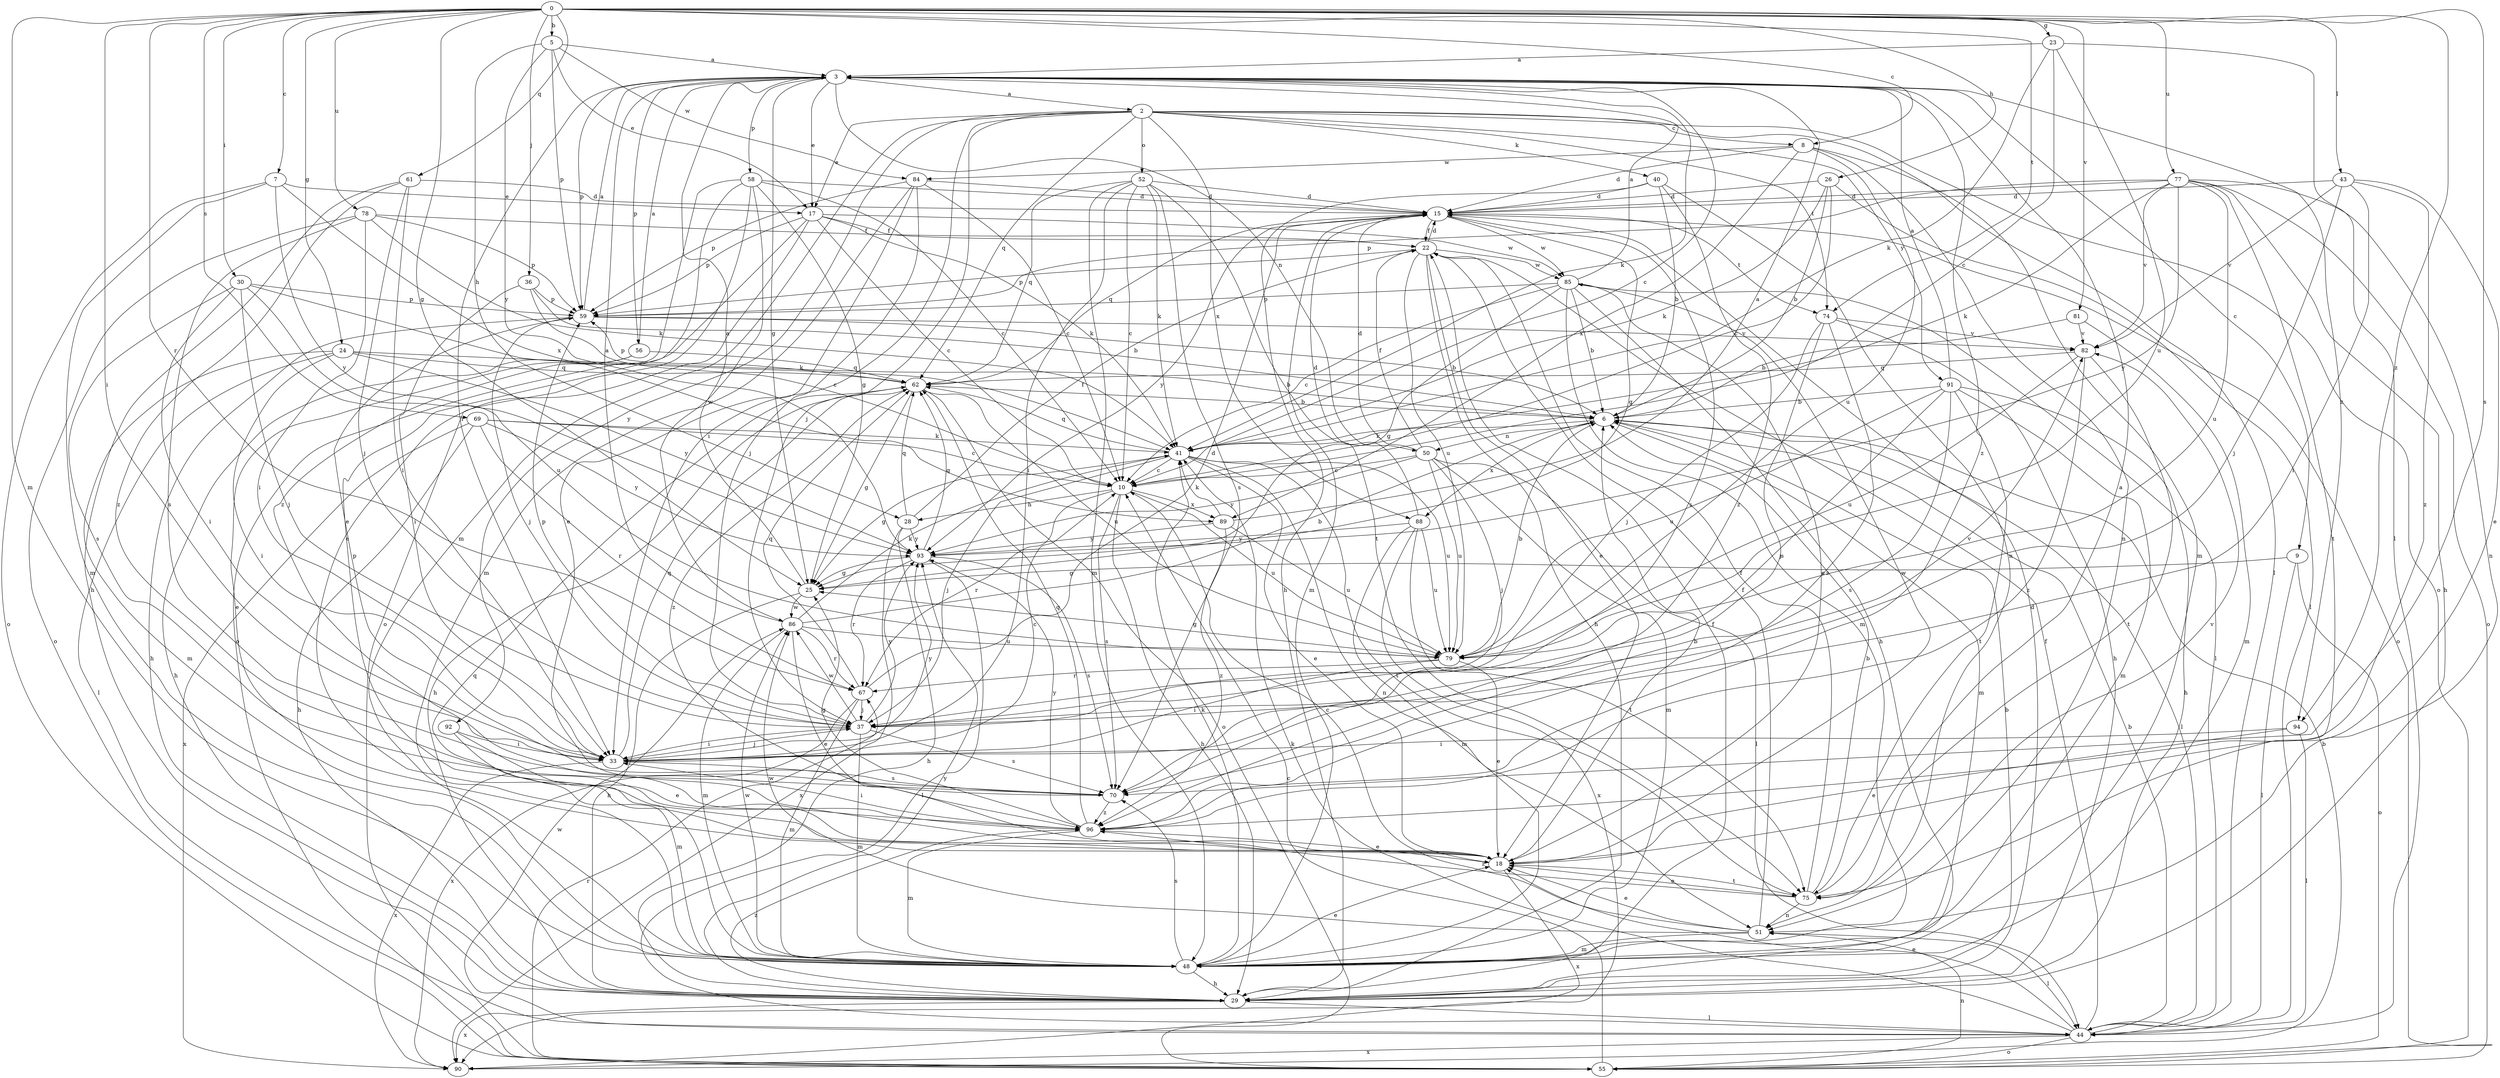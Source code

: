 strict digraph  {
0;
2;
3;
5;
6;
7;
8;
9;
10;
15;
17;
18;
22;
23;
24;
25;
26;
28;
29;
30;
33;
36;
37;
40;
41;
43;
44;
48;
50;
51;
52;
55;
56;
58;
59;
61;
62;
67;
69;
70;
74;
75;
77;
78;
79;
81;
82;
84;
85;
86;
88;
89;
90;
91;
92;
93;
94;
96;
0 -> 5  [label=b];
0 -> 7  [label=c];
0 -> 8  [label=c];
0 -> 23  [label=g];
0 -> 24  [label=g];
0 -> 25  [label=g];
0 -> 26  [label=h];
0 -> 30  [label=i];
0 -> 33  [label=i];
0 -> 36  [label=j];
0 -> 43  [label=l];
0 -> 48  [label=m];
0 -> 61  [label=q];
0 -> 67  [label=r];
0 -> 69  [label=s];
0 -> 70  [label=s];
0 -> 74  [label=t];
0 -> 77  [label=u];
0 -> 78  [label=u];
0 -> 81  [label=v];
0 -> 94  [label=z];
2 -> 8  [label=c];
2 -> 17  [label=e];
2 -> 33  [label=i];
2 -> 37  [label=j];
2 -> 40  [label=k];
2 -> 44  [label=l];
2 -> 48  [label=m];
2 -> 52  [label=o];
2 -> 55  [label=o];
2 -> 62  [label=q];
2 -> 74  [label=t];
2 -> 88  [label=x];
2 -> 91  [label=y];
2 -> 92  [label=y];
3 -> 2  [label=a];
3 -> 9  [label=c];
3 -> 10  [label=c];
3 -> 17  [label=e];
3 -> 25  [label=g];
3 -> 33  [label=i];
3 -> 41  [label=k];
3 -> 50  [label=n];
3 -> 56  [label=p];
3 -> 58  [label=p];
3 -> 59  [label=p];
3 -> 94  [label=z];
3 -> 96  [label=z];
5 -> 3  [label=a];
5 -> 17  [label=e];
5 -> 28  [label=h];
5 -> 59  [label=p];
5 -> 84  [label=w];
5 -> 93  [label=y];
6 -> 41  [label=k];
6 -> 44  [label=l];
6 -> 48  [label=m];
6 -> 50  [label=n];
6 -> 88  [label=x];
7 -> 17  [label=e];
7 -> 48  [label=m];
7 -> 55  [label=o];
7 -> 89  [label=x];
7 -> 93  [label=y];
8 -> 15  [label=d];
8 -> 48  [label=m];
8 -> 51  [label=n];
8 -> 79  [label=u];
8 -> 84  [label=w];
8 -> 89  [label=x];
9 -> 25  [label=g];
9 -> 44  [label=l];
9 -> 55  [label=o];
10 -> 28  [label=h];
10 -> 29  [label=h];
10 -> 67  [label=r];
10 -> 70  [label=s];
10 -> 79  [label=u];
10 -> 89  [label=x];
15 -> 22  [label=f];
15 -> 25  [label=g];
15 -> 48  [label=m];
15 -> 55  [label=o];
15 -> 62  [label=q];
15 -> 70  [label=s];
15 -> 74  [label=t];
15 -> 85  [label=w];
15 -> 93  [label=y];
17 -> 10  [label=c];
17 -> 18  [label=e];
17 -> 22  [label=f];
17 -> 41  [label=k];
17 -> 55  [label=o];
17 -> 59  [label=p];
17 -> 85  [label=w];
18 -> 6  [label=b];
18 -> 75  [label=t];
18 -> 85  [label=w];
18 -> 90  [label=x];
22 -> 15  [label=d];
22 -> 18  [label=e];
22 -> 29  [label=h];
22 -> 59  [label=p];
22 -> 79  [label=u];
22 -> 85  [label=w];
23 -> 3  [label=a];
23 -> 10  [label=c];
23 -> 41  [label=k];
23 -> 44  [label=l];
23 -> 79  [label=u];
24 -> 6  [label=b];
24 -> 33  [label=i];
24 -> 44  [label=l];
24 -> 48  [label=m];
24 -> 62  [label=q];
24 -> 93  [label=y];
25 -> 3  [label=a];
25 -> 29  [label=h];
25 -> 86  [label=w];
26 -> 6  [label=b];
26 -> 10  [label=c];
26 -> 15  [label=d];
26 -> 41  [label=k];
26 -> 44  [label=l];
28 -> 22  [label=f];
28 -> 29  [label=h];
28 -> 62  [label=q];
28 -> 90  [label=x];
28 -> 93  [label=y];
29 -> 6  [label=b];
29 -> 15  [label=d];
29 -> 22  [label=f];
29 -> 44  [label=l];
29 -> 90  [label=x];
29 -> 93  [label=y];
29 -> 96  [label=z];
30 -> 33  [label=i];
30 -> 37  [label=j];
30 -> 41  [label=k];
30 -> 59  [label=p];
30 -> 70  [label=s];
30 -> 79  [label=u];
33 -> 10  [label=c];
33 -> 37  [label=j];
33 -> 62  [label=q];
33 -> 70  [label=s];
33 -> 90  [label=x];
33 -> 93  [label=y];
36 -> 6  [label=b];
36 -> 10  [label=c];
36 -> 33  [label=i];
36 -> 59  [label=p];
37 -> 33  [label=i];
37 -> 48  [label=m];
37 -> 59  [label=p];
37 -> 70  [label=s];
37 -> 82  [label=v];
37 -> 86  [label=w];
37 -> 93  [label=y];
40 -> 6  [label=b];
40 -> 15  [label=d];
40 -> 29  [label=h];
40 -> 51  [label=n];
40 -> 96  [label=z];
41 -> 10  [label=c];
41 -> 18  [label=e];
41 -> 25  [label=g];
41 -> 37  [label=j];
41 -> 51  [label=n];
41 -> 62  [label=q];
41 -> 75  [label=t];
41 -> 79  [label=u];
43 -> 15  [label=d];
43 -> 18  [label=e];
43 -> 33  [label=i];
43 -> 37  [label=j];
43 -> 82  [label=v];
43 -> 96  [label=z];
44 -> 6  [label=b];
44 -> 18  [label=e];
44 -> 22  [label=f];
44 -> 41  [label=k];
44 -> 55  [label=o];
44 -> 86  [label=w];
44 -> 90  [label=x];
48 -> 18  [label=e];
48 -> 29  [label=h];
48 -> 41  [label=k];
48 -> 62  [label=q];
48 -> 70  [label=s];
48 -> 86  [label=w];
50 -> 10  [label=c];
50 -> 15  [label=d];
50 -> 22  [label=f];
50 -> 37  [label=j];
50 -> 44  [label=l];
50 -> 48  [label=m];
50 -> 79  [label=u];
50 -> 93  [label=y];
51 -> 10  [label=c];
51 -> 18  [label=e];
51 -> 22  [label=f];
51 -> 44  [label=l];
51 -> 48  [label=m];
51 -> 86  [label=w];
52 -> 10  [label=c];
52 -> 15  [label=d];
52 -> 33  [label=i];
52 -> 41  [label=k];
52 -> 48  [label=m];
52 -> 62  [label=q];
52 -> 70  [label=s];
52 -> 75  [label=t];
55 -> 10  [label=c];
55 -> 51  [label=n];
55 -> 67  [label=r];
56 -> 3  [label=a];
56 -> 18  [label=e];
56 -> 29  [label=h];
56 -> 62  [label=q];
58 -> 10  [label=c];
58 -> 15  [label=d];
58 -> 18  [label=e];
58 -> 25  [label=g];
58 -> 55  [label=o];
58 -> 86  [label=w];
58 -> 96  [label=z];
59 -> 3  [label=a];
59 -> 6  [label=b];
59 -> 29  [label=h];
59 -> 37  [label=j];
59 -> 82  [label=v];
61 -> 15  [label=d];
61 -> 29  [label=h];
61 -> 33  [label=i];
61 -> 37  [label=j];
61 -> 96  [label=z];
62 -> 6  [label=b];
62 -> 25  [label=g];
62 -> 29  [label=h];
62 -> 55  [label=o];
62 -> 59  [label=p];
62 -> 79  [label=u];
62 -> 96  [label=z];
67 -> 15  [label=d];
67 -> 37  [label=j];
67 -> 48  [label=m];
67 -> 62  [label=q];
67 -> 90  [label=x];
69 -> 10  [label=c];
69 -> 29  [label=h];
69 -> 41  [label=k];
69 -> 67  [label=r];
69 -> 90  [label=x];
69 -> 93  [label=y];
70 -> 59  [label=p];
70 -> 96  [label=z];
74 -> 29  [label=h];
74 -> 37  [label=j];
74 -> 70  [label=s];
74 -> 82  [label=v];
74 -> 96  [label=z];
75 -> 3  [label=a];
75 -> 6  [label=b];
75 -> 18  [label=e];
75 -> 22  [label=f];
75 -> 51  [label=n];
75 -> 82  [label=v];
75 -> 96  [label=z];
77 -> 15  [label=d];
77 -> 29  [label=h];
77 -> 41  [label=k];
77 -> 51  [label=n];
77 -> 55  [label=o];
77 -> 59  [label=p];
77 -> 75  [label=t];
77 -> 79  [label=u];
77 -> 82  [label=v];
77 -> 93  [label=y];
78 -> 22  [label=f];
78 -> 33  [label=i];
78 -> 41  [label=k];
78 -> 55  [label=o];
78 -> 59  [label=p];
78 -> 70  [label=s];
79 -> 6  [label=b];
79 -> 18  [label=e];
79 -> 25  [label=g];
79 -> 33  [label=i];
79 -> 67  [label=r];
81 -> 6  [label=b];
81 -> 48  [label=m];
81 -> 82  [label=v];
82 -> 62  [label=q];
82 -> 75  [label=t];
82 -> 79  [label=u];
82 -> 96  [label=z];
84 -> 10  [label=c];
84 -> 15  [label=d];
84 -> 18  [label=e];
84 -> 37  [label=j];
84 -> 48  [label=m];
84 -> 59  [label=p];
85 -> 3  [label=a];
85 -> 6  [label=b];
85 -> 10  [label=c];
85 -> 18  [label=e];
85 -> 25  [label=g];
85 -> 29  [label=h];
85 -> 44  [label=l];
85 -> 48  [label=m];
85 -> 59  [label=p];
86 -> 3  [label=a];
86 -> 6  [label=b];
86 -> 18  [label=e];
86 -> 41  [label=k];
86 -> 48  [label=m];
86 -> 67  [label=r];
86 -> 79  [label=u];
88 -> 15  [label=d];
88 -> 48  [label=m];
88 -> 75  [label=t];
88 -> 79  [label=u];
88 -> 90  [label=x];
88 -> 93  [label=y];
89 -> 3  [label=a];
89 -> 41  [label=k];
89 -> 79  [label=u];
89 -> 93  [label=y];
89 -> 96  [label=z];
90 -> 6  [label=b];
91 -> 3  [label=a];
91 -> 6  [label=b];
91 -> 29  [label=h];
91 -> 37  [label=j];
91 -> 48  [label=m];
91 -> 70  [label=s];
91 -> 75  [label=t];
91 -> 79  [label=u];
92 -> 18  [label=e];
92 -> 33  [label=i];
92 -> 48  [label=m];
93 -> 25  [label=g];
93 -> 44  [label=l];
93 -> 62  [label=q];
93 -> 67  [label=r];
93 -> 70  [label=s];
94 -> 18  [label=e];
94 -> 33  [label=i];
94 -> 44  [label=l];
96 -> 18  [label=e];
96 -> 25  [label=g];
96 -> 33  [label=i];
96 -> 48  [label=m];
96 -> 62  [label=q];
96 -> 93  [label=y];
}
